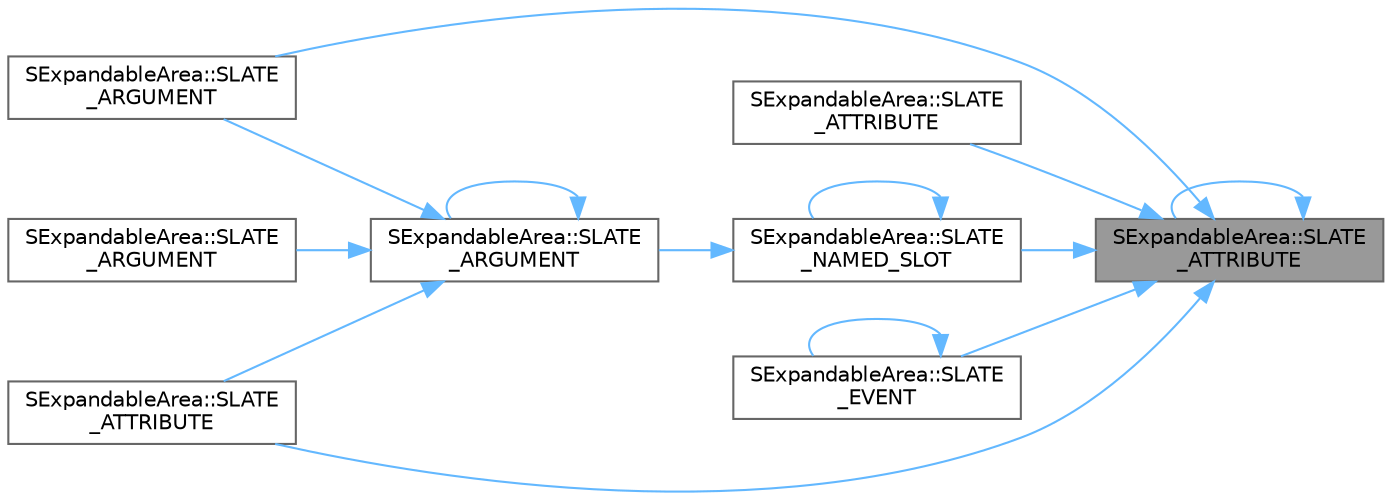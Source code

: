 digraph "SExpandableArea::SLATE_ATTRIBUTE"
{
 // INTERACTIVE_SVG=YES
 // LATEX_PDF_SIZE
  bgcolor="transparent";
  edge [fontname=Helvetica,fontsize=10,labelfontname=Helvetica,labelfontsize=10];
  node [fontname=Helvetica,fontsize=10,shape=box,height=0.2,width=0.4];
  rankdir="RL";
  Node1 [id="Node000001",label="SExpandableArea::SLATE\l_ATTRIBUTE",height=0.2,width=0.4,color="gray40", fillcolor="grey60", style="filled", fontcolor="black",tooltip="Border to use around the area."];
  Node1 -> Node2 [id="edge1_Node000001_Node000002",dir="back",color="steelblue1",style="solid",tooltip=" "];
  Node2 [id="Node000002",label="SExpandableArea::SLATE\l_ARGUMENT",height=0.2,width=0.4,color="grey40", fillcolor="white", style="filled",URL="$d5/d9f/classSExpandableArea.html#a32d61c70086c7c5ec9e2d0ee47d7364f",tooltip="The maximum height of the area."];
  Node1 -> Node1 [id="edge2_Node000001_Node000001",dir="back",color="steelblue1",style="solid",tooltip=" "];
  Node1 -> Node3 [id="edge3_Node000001_Node000003",dir="back",color="steelblue1",style="solid",tooltip=" "];
  Node3 [id="Node000003",label="SExpandableArea::SLATE\l_ATTRIBUTE",height=0.2,width=0.4,color="grey40", fillcolor="white", style="filled",URL="$d5/d9f/classSExpandableArea.html#a13a82853052b3acfeee219647396a2cb",tooltip="The header padding."];
  Node1 -> Node4 [id="edge4_Node000001_Node000004",dir="back",color="steelblue1",style="solid",tooltip=" "];
  Node4 [id="Node000004",label="SExpandableArea::SLATE\l_ATTRIBUTE",height=0.2,width=0.4,color="grey40", fillcolor="white", style="filled",URL="$d5/d9f/classSExpandableArea.html#ad3de48bbdf60dbc23ba0222994db66d5",tooltip="Override for Cursor, so you can specify a different cursor for the header."];
  Node1 -> Node5 [id="edge5_Node000001_Node000005",dir="back",color="steelblue1",style="solid",tooltip=" "];
  Node5 [id="Node000005",label="SExpandableArea::SLATE\l_EVENT",height=0.2,width=0.4,color="grey40", fillcolor="white", style="filled",URL="$d5/d9f/classSExpandableArea.html#a8724c4078951c82748e551f4ffb1e3d1",tooltip="Called when the area is expanded or collapsed."];
  Node5 -> Node5 [id="edge6_Node000005_Node000005",dir="back",color="steelblue1",style="solid",tooltip=" "];
  Node1 -> Node6 [id="edge7_Node000001_Node000006",dir="back",color="steelblue1",style="solid",tooltip=" "];
  Node6 [id="Node000006",label="SExpandableArea::SLATE\l_NAMED_SLOT",height=0.2,width=0.4,color="grey40", fillcolor="white", style="filled",URL="$d5/d9f/classSExpandableArea.html#a87e6786c74a54f0c511e62cf10977587",tooltip="Content displayed inside the area that is expanded."];
  Node6 -> Node7 [id="edge8_Node000006_Node000007",dir="back",color="steelblue1",style="solid",tooltip=" "];
  Node7 [id="Node000007",label="SExpandableArea::SLATE\l_ARGUMENT",height=0.2,width=0.4,color="grey40", fillcolor="white", style="filled",URL="$d5/d9f/classSExpandableArea.html#a6ef5a3f662361fdbc1e355743e1aff18",tooltip="Border to use around the body."];
  Node7 -> Node8 [id="edge9_Node000007_Node000008",dir="back",color="steelblue1",style="solid",tooltip=" "];
  Node8 [id="Node000008",label="SExpandableArea::SLATE\l_ARGUMENT",height=0.2,width=0.4,color="grey40", fillcolor="white", style="filled",URL="$d5/d9f/classSExpandableArea.html#a1cbf8f5d5e4b22a85863a85595592e2b",tooltip="Whether or not the area is initially collapsed."];
  Node7 -> Node7 [id="edge10_Node000007_Node000007",dir="back",color="steelblue1",style="solid",tooltip=" "];
  Node7 -> Node2 [id="edge11_Node000007_Node000002",dir="back",color="steelblue1",style="solid",tooltip=" "];
  Node7 -> Node4 [id="edge12_Node000007_Node000004",dir="back",color="steelblue1",style="solid",tooltip=" "];
  Node6 -> Node6 [id="edge13_Node000006_Node000006",dir="back",color="steelblue1",style="solid",tooltip=" "];
}
